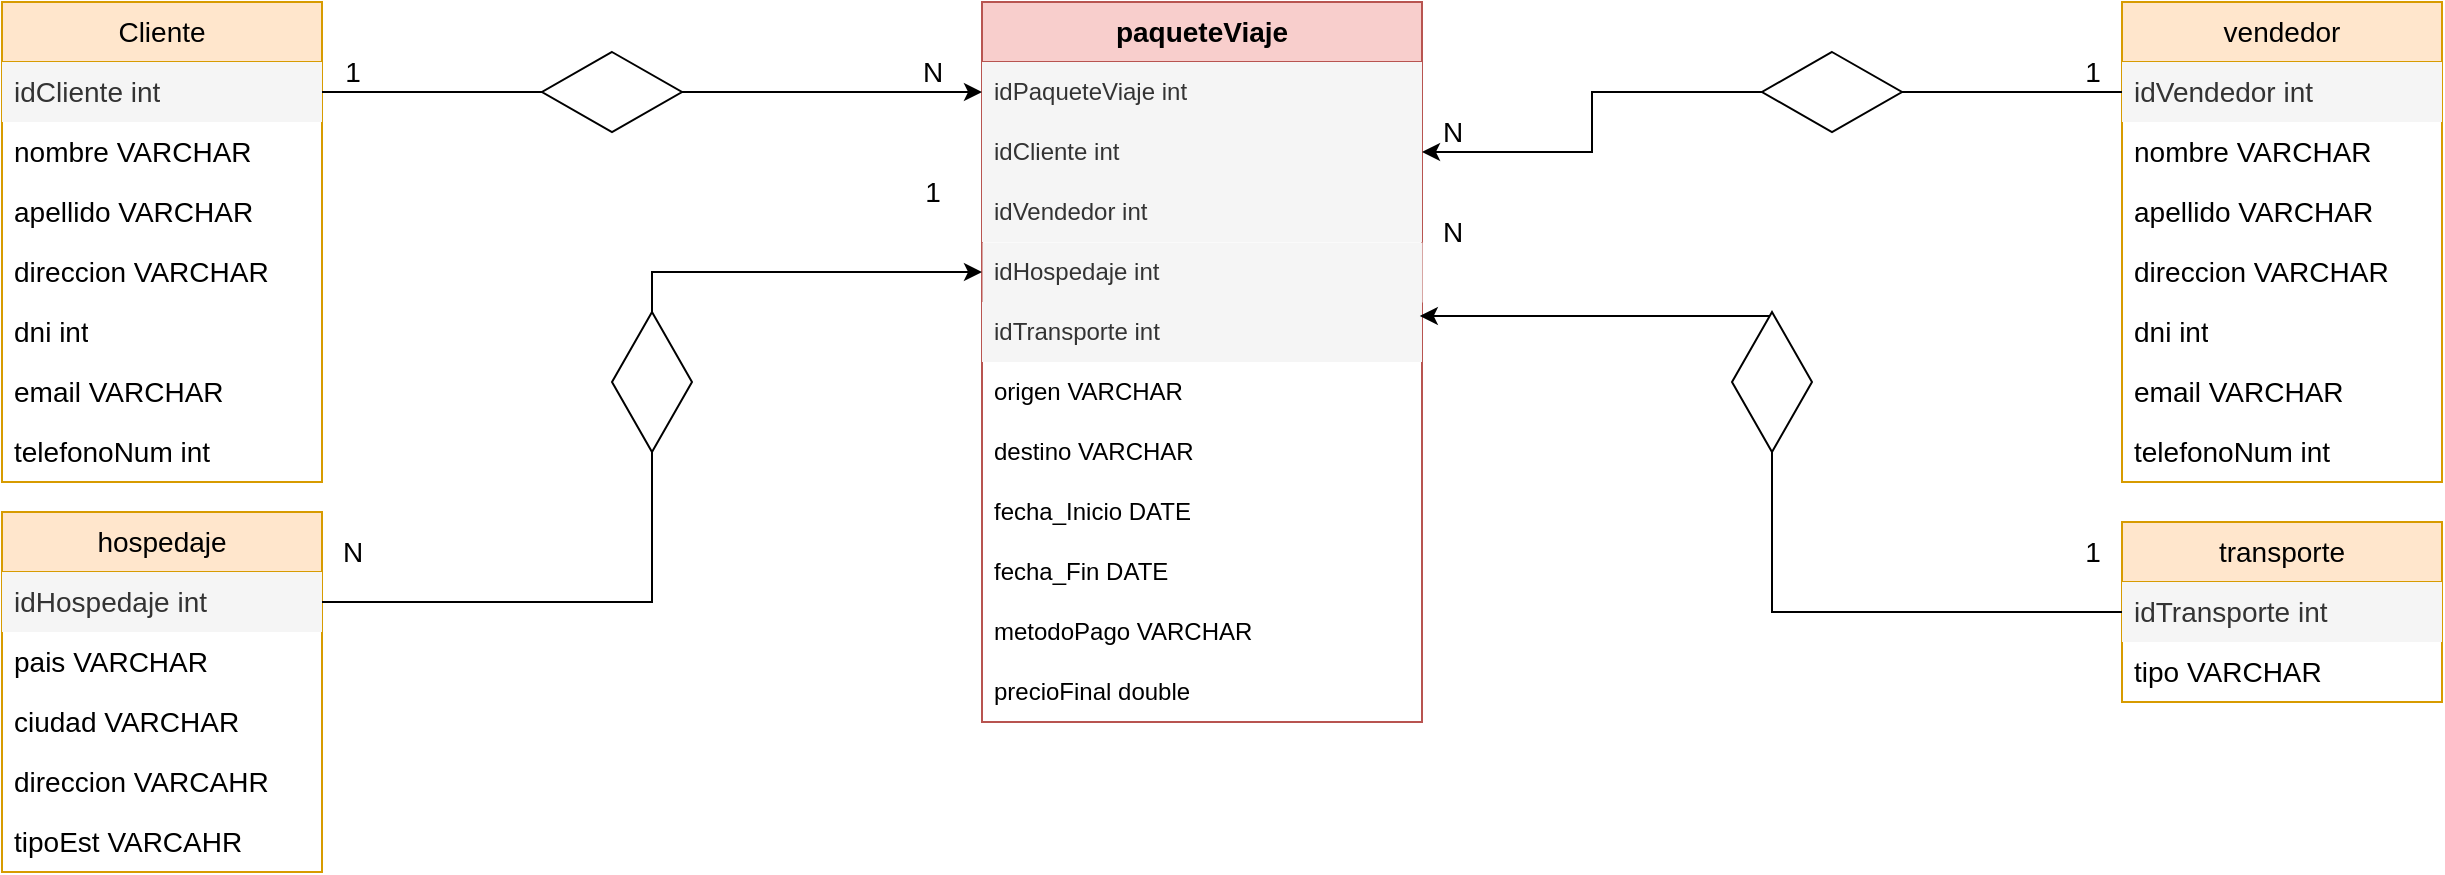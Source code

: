 <mxfile version="20.5.3" type="google"><diagram id="bbykqCNgC5x5F71bcz-b" name="Página-1"><mxGraphModel grid="1" page="1" gridSize="10" guides="1" tooltips="1" connect="1" arrows="1" fold="1" pageScale="1" pageWidth="827" pageHeight="1169" math="0" shadow="0"><root><mxCell id="0"/><mxCell id="1" parent="0"/><mxCell id="_3bqBaJ-ojkZkWAqB7d5-1" value="&lt;b&gt;&lt;font style=&quot;font-size: 14px;&quot;&gt;paqueteViaje&lt;/font&gt;&lt;/b&gt;" style="swimlane;fontStyle=0;childLayout=stackLayout;horizontal=1;startSize=30;horizontalStack=0;resizeParent=1;resizeParentMax=0;resizeLast=0;collapsible=1;marginBottom=0;whiteSpace=wrap;html=1;fillColor=#f8cecc;strokeColor=#b85450;" vertex="1" parent="1"><mxGeometry x="290" y="240" width="220" height="360" as="geometry"/></mxCell><mxCell id="_3bqBaJ-ojkZkWAqB7d5-2" value="idPaqueteViaje int" style="text;strokeColor=none;fillColor=#f5f5f5;align=left;verticalAlign=middle;spacingLeft=4;spacingRight=4;overflow=hidden;points=[[0,0.5],[1,0.5]];portConstraint=eastwest;rotatable=0;whiteSpace=wrap;html=1;fontColor=#333333;" vertex="1" parent="_3bqBaJ-ojkZkWAqB7d5-1"><mxGeometry y="30" width="220" height="30" as="geometry"/></mxCell><mxCell id="G3g69Q5JXCJ6TBNgTE9O-3" value="idCliente int" style="text;strokeColor=none;fillColor=#f5f5f5;align=left;verticalAlign=middle;spacingLeft=4;spacingRight=4;overflow=hidden;points=[[0,0.5],[1,0.5]];portConstraint=eastwest;rotatable=0;whiteSpace=wrap;html=1;fontColor=#333333;" vertex="1" parent="_3bqBaJ-ojkZkWAqB7d5-1"><mxGeometry y="60" width="220" height="30" as="geometry"/></mxCell><mxCell id="_3bqBaJ-ojkZkWAqB7d5-3" value="idVendedor int" style="text;strokeColor=none;fillColor=#f5f5f5;align=left;verticalAlign=middle;spacingLeft=4;spacingRight=4;overflow=hidden;points=[[0,0.5],[1,0.5]];portConstraint=eastwest;rotatable=0;whiteSpace=wrap;html=1;fontColor=#333333;" vertex="1" parent="_3bqBaJ-ojkZkWAqB7d5-1"><mxGeometry y="90" width="220" height="30" as="geometry"/></mxCell><mxCell id="_3bqBaJ-ojkZkWAqB7d5-4" value="idHospedaje int" style="text;strokeColor=none;fillColor=#f5f5f5;align=left;verticalAlign=middle;spacingLeft=4;spacingRight=4;overflow=hidden;points=[[0,0.5],[1,0.5]];portConstraint=eastwest;rotatable=0;whiteSpace=wrap;html=1;fontColor=#333333;strokeWidth=0;" vertex="1" parent="_3bqBaJ-ojkZkWAqB7d5-1"><mxGeometry y="120" width="220" height="30" as="geometry"/></mxCell><mxCell id="_3bqBaJ-ojkZkWAqB7d5-7" value="idTransporte int" style="text;strokeColor=none;fillColor=#f5f5f5;align=left;verticalAlign=middle;spacingLeft=4;spacingRight=4;overflow=hidden;points=[[0,0.5],[1,0.5]];portConstraint=eastwest;rotatable=0;whiteSpace=wrap;html=1;fontColor=#333333;" vertex="1" parent="_3bqBaJ-ojkZkWAqB7d5-1"><mxGeometry y="150" width="220" height="30" as="geometry"/></mxCell><mxCell id="_3bqBaJ-ojkZkWAqB7d5-8" value="origen VARCHAR" style="text;strokeColor=none;fillColor=none;align=left;verticalAlign=middle;spacingLeft=4;spacingRight=4;overflow=hidden;points=[[0,0.5],[1,0.5]];portConstraint=eastwest;rotatable=0;whiteSpace=wrap;html=1;" vertex="1" parent="_3bqBaJ-ojkZkWAqB7d5-1"><mxGeometry y="180" width="220" height="30" as="geometry"/></mxCell><mxCell id="_3bqBaJ-ojkZkWAqB7d5-9" value="destino VARCHAR" style="text;strokeColor=none;fillColor=none;align=left;verticalAlign=middle;spacingLeft=4;spacingRight=4;overflow=hidden;points=[[0,0.5],[1,0.5]];portConstraint=eastwest;rotatable=0;whiteSpace=wrap;html=1;" vertex="1" parent="_3bqBaJ-ojkZkWAqB7d5-1"><mxGeometry y="210" width="220" height="30" as="geometry"/></mxCell><mxCell id="_3bqBaJ-ojkZkWAqB7d5-10" value="fecha_Inicio DATE" style="text;strokeColor=none;fillColor=none;align=left;verticalAlign=middle;spacingLeft=4;spacingRight=4;overflow=hidden;points=[[0,0.5],[1,0.5]];portConstraint=eastwest;rotatable=0;whiteSpace=wrap;html=1;" vertex="1" parent="_3bqBaJ-ojkZkWAqB7d5-1"><mxGeometry y="240" width="220" height="30" as="geometry"/></mxCell><mxCell id="_3bqBaJ-ojkZkWAqB7d5-11" value="fecha_Fin DATE" style="text;strokeColor=none;fillColor=none;align=left;verticalAlign=middle;spacingLeft=4;spacingRight=4;overflow=hidden;points=[[0,0.5],[1,0.5]];portConstraint=eastwest;rotatable=0;whiteSpace=wrap;html=1;" vertex="1" parent="_3bqBaJ-ojkZkWAqB7d5-1"><mxGeometry y="270" width="220" height="30" as="geometry"/></mxCell><mxCell id="_3bqBaJ-ojkZkWAqB7d5-14" value="metodoPago VARCHAR" style="text;strokeColor=none;fillColor=none;align=left;verticalAlign=middle;spacingLeft=4;spacingRight=4;overflow=hidden;points=[[0,0.5],[1,0.5]];portConstraint=eastwest;rotatable=0;whiteSpace=wrap;html=1;" vertex="1" parent="_3bqBaJ-ojkZkWAqB7d5-1"><mxGeometry y="300" width="220" height="30" as="geometry"/></mxCell><mxCell id="_3bqBaJ-ojkZkWAqB7d5-16" value="precioFinal double" style="text;strokeColor=none;fillColor=none;align=left;verticalAlign=middle;spacingLeft=4;spacingRight=4;overflow=hidden;points=[[0,0.5],[1,0.5]];portConstraint=eastwest;rotatable=0;whiteSpace=wrap;html=1;" vertex="1" parent="_3bqBaJ-ojkZkWAqB7d5-1"><mxGeometry y="330" width="220" height="30" as="geometry"/></mxCell><mxCell id="_3bqBaJ-ojkZkWAqB7d5-17" value="Cliente" style="swimlane;fontStyle=0;childLayout=stackLayout;horizontal=1;startSize=30;horizontalStack=0;resizeParent=1;resizeParentMax=0;resizeLast=0;collapsible=1;marginBottom=0;whiteSpace=wrap;html=1;fontSize=14;fillColor=#ffe6cc;strokeColor=#d79b00;" vertex="1" parent="1"><mxGeometry x="-200" y="240" width="160" height="240" as="geometry"/></mxCell><mxCell id="_3bqBaJ-ojkZkWAqB7d5-18" value="idCliente int" style="text;strokeColor=none;fillColor=#f5f5f5;align=left;verticalAlign=middle;spacingLeft=4;spacingRight=4;overflow=hidden;points=[[0,0.5],[1,0.5]];portConstraint=eastwest;rotatable=0;whiteSpace=wrap;html=1;fontSize=14;fontColor=#333333;" vertex="1" parent="_3bqBaJ-ojkZkWAqB7d5-17"><mxGeometry y="30" width="160" height="30" as="geometry"/></mxCell><mxCell id="_3bqBaJ-ojkZkWAqB7d5-19" value="nombre VARCHAR" style="text;strokeColor=none;fillColor=none;align=left;verticalAlign=middle;spacingLeft=4;spacingRight=4;overflow=hidden;points=[[0,0.5],[1,0.5]];portConstraint=eastwest;rotatable=0;whiteSpace=wrap;html=1;fontSize=14;" vertex="1" parent="_3bqBaJ-ojkZkWAqB7d5-17"><mxGeometry y="60" width="160" height="30" as="geometry"/></mxCell><mxCell id="wT_VGR3RXPTQG8TQZ4yT-1" value="apellido VARCHAR" style="text;strokeColor=none;fillColor=none;align=left;verticalAlign=middle;spacingLeft=4;spacingRight=4;overflow=hidden;points=[[0,0.5],[1,0.5]];portConstraint=eastwest;rotatable=0;whiteSpace=wrap;html=1;fontSize=14;" vertex="1" parent="_3bqBaJ-ojkZkWAqB7d5-17"><mxGeometry y="90" width="160" height="30" as="geometry"/></mxCell><mxCell id="_3bqBaJ-ojkZkWAqB7d5-20" value="direccion VARCHAR" style="text;strokeColor=none;fillColor=none;align=left;verticalAlign=middle;spacingLeft=4;spacingRight=4;overflow=hidden;points=[[0,0.5],[1,0.5]];portConstraint=eastwest;rotatable=0;whiteSpace=wrap;html=1;fontSize=14;" vertex="1" parent="_3bqBaJ-ojkZkWAqB7d5-17"><mxGeometry y="120" width="160" height="30" as="geometry"/></mxCell><mxCell id="G3g69Q5JXCJ6TBNgTE9O-1" value="dni int" style="text;strokeColor=none;fillColor=none;align=left;verticalAlign=middle;spacingLeft=4;spacingRight=4;overflow=hidden;points=[[0,0.5],[1,0.5]];portConstraint=eastwest;rotatable=0;whiteSpace=wrap;html=1;fontSize=14;" vertex="1" parent="_3bqBaJ-ojkZkWAqB7d5-17"><mxGeometry y="150" width="160" height="30" as="geometry"/></mxCell><mxCell id="_3bqBaJ-ojkZkWAqB7d5-21" value="email VARCHAR" style="text;strokeColor=none;fillColor=none;align=left;verticalAlign=middle;spacingLeft=4;spacingRight=4;overflow=hidden;points=[[0,0.5],[1,0.5]];portConstraint=eastwest;rotatable=0;whiteSpace=wrap;html=1;fontSize=14;" vertex="1" parent="_3bqBaJ-ojkZkWAqB7d5-17"><mxGeometry y="180" width="160" height="30" as="geometry"/></mxCell><mxCell id="_3bqBaJ-ojkZkWAqB7d5-23" value="telefonoNum int" style="text;strokeColor=none;fillColor=none;align=left;verticalAlign=middle;spacingLeft=4;spacingRight=4;overflow=hidden;points=[[0,0.5],[1,0.5]];portConstraint=eastwest;rotatable=0;whiteSpace=wrap;html=1;fontSize=14;" vertex="1" parent="_3bqBaJ-ojkZkWAqB7d5-17"><mxGeometry y="210" width="160" height="30" as="geometry"/></mxCell><mxCell id="_3bqBaJ-ojkZkWAqB7d5-24" value="vendedor" style="swimlane;fontStyle=0;childLayout=stackLayout;horizontal=1;startSize=30;horizontalStack=0;resizeParent=1;resizeParentMax=0;resizeLast=0;collapsible=1;marginBottom=0;whiteSpace=wrap;html=1;fontSize=14;fillColor=#ffe6cc;strokeColor=#d79b00;" vertex="1" parent="1"><mxGeometry x="860" y="240" width="160" height="240" as="geometry"/></mxCell><mxCell id="_3bqBaJ-ojkZkWAqB7d5-25" value="idVendedor int" style="text;strokeColor=none;fillColor=#f5f5f5;align=left;verticalAlign=middle;spacingLeft=4;spacingRight=4;overflow=hidden;points=[[0,0.5],[1,0.5]];portConstraint=eastwest;rotatable=0;whiteSpace=wrap;html=1;fontSize=14;fontColor=#333333;" vertex="1" parent="_3bqBaJ-ojkZkWAqB7d5-24"><mxGeometry y="30" width="160" height="30" as="geometry"/></mxCell><mxCell id="_3bqBaJ-ojkZkWAqB7d5-26" value="nombre VARCHAR" style="text;strokeColor=none;fillColor=none;align=left;verticalAlign=middle;spacingLeft=4;spacingRight=4;overflow=hidden;points=[[0,0.5],[1,0.5]];portConstraint=eastwest;rotatable=0;whiteSpace=wrap;html=1;fontSize=14;" vertex="1" parent="_3bqBaJ-ojkZkWAqB7d5-24"><mxGeometry y="60" width="160" height="30" as="geometry"/></mxCell><mxCell id="wT_VGR3RXPTQG8TQZ4yT-2" value="apellido VARCHAR" style="text;strokeColor=none;fillColor=none;align=left;verticalAlign=middle;spacingLeft=4;spacingRight=4;overflow=hidden;points=[[0,0.5],[1,0.5]];portConstraint=eastwest;rotatable=0;whiteSpace=wrap;html=1;fontSize=14;" vertex="1" parent="_3bqBaJ-ojkZkWAqB7d5-24"><mxGeometry y="90" width="160" height="30" as="geometry"/></mxCell><mxCell id="G3g69Q5JXCJ6TBNgTE9O-2" value="direccion VARCHAR" style="text;strokeColor=none;fillColor=none;align=left;verticalAlign=middle;spacingLeft=4;spacingRight=4;overflow=hidden;points=[[0,0.5],[1,0.5]];portConstraint=eastwest;rotatable=0;whiteSpace=wrap;html=1;fontSize=14;" vertex="1" parent="_3bqBaJ-ojkZkWAqB7d5-24"><mxGeometry y="120" width="160" height="30" as="geometry"/></mxCell><mxCell id="_3bqBaJ-ojkZkWAqB7d5-27" value="dni int" style="text;strokeColor=none;fillColor=none;align=left;verticalAlign=middle;spacingLeft=4;spacingRight=4;overflow=hidden;points=[[0,0.5],[1,0.5]];portConstraint=eastwest;rotatable=0;whiteSpace=wrap;html=1;fontSize=14;" vertex="1" parent="_3bqBaJ-ojkZkWAqB7d5-24"><mxGeometry y="150" width="160" height="30" as="geometry"/></mxCell><mxCell id="_3bqBaJ-ojkZkWAqB7d5-32" value="email VARCHAR" style="text;strokeColor=none;fillColor=none;align=left;verticalAlign=middle;spacingLeft=4;spacingRight=4;overflow=hidden;points=[[0,0.5],[1,0.5]];portConstraint=eastwest;rotatable=0;whiteSpace=wrap;html=1;fontSize=14;" vertex="1" parent="_3bqBaJ-ojkZkWAqB7d5-24"><mxGeometry y="180" width="160" height="30" as="geometry"/></mxCell><mxCell id="_3bqBaJ-ojkZkWAqB7d5-33" value="telefonoNum int" style="text;strokeColor=none;fillColor=none;align=left;verticalAlign=middle;spacingLeft=4;spacingRight=4;overflow=hidden;points=[[0,0.5],[1,0.5]];portConstraint=eastwest;rotatable=0;whiteSpace=wrap;html=1;fontSize=14;" vertex="1" parent="_3bqBaJ-ojkZkWAqB7d5-24"><mxGeometry y="210" width="160" height="30" as="geometry"/></mxCell><mxCell id="_3bqBaJ-ojkZkWAqB7d5-29" style="edgeStyle=orthogonalEdgeStyle;rounded=0;orthogonalLoop=1;jettySize=auto;html=1;fontSize=14;startArrow=none;" edge="1" parent="1" source="_3bqBaJ-ojkZkWAqB7d5-50" target="_3bqBaJ-ojkZkWAqB7d5-2"><mxGeometry relative="1" as="geometry"/></mxCell><mxCell id="_3bqBaJ-ojkZkWAqB7d5-36" value="hospedaje" style="swimlane;fontStyle=0;childLayout=stackLayout;horizontal=1;startSize=30;horizontalStack=0;resizeParent=1;resizeParentMax=0;resizeLast=0;collapsible=1;marginBottom=0;whiteSpace=wrap;html=1;fontSize=14;fillColor=#ffe6cc;strokeColor=#d79b00;" vertex="1" parent="1"><mxGeometry x="-200" y="495" width="160" height="180" as="geometry"/></mxCell><mxCell id="_3bqBaJ-ojkZkWAqB7d5-37" value="idHospedaje int" style="text;align=left;verticalAlign=middle;spacingLeft=4;spacingRight=4;overflow=hidden;points=[[0,0.5],[1,0.5]];portConstraint=eastwest;rotatable=0;whiteSpace=wrap;html=1;fontSize=14;fillColor=#f5f5f5;fontColor=#333333;strokeColor=none;" vertex="1" parent="_3bqBaJ-ojkZkWAqB7d5-36"><mxGeometry y="30" width="160" height="30" as="geometry"/></mxCell><mxCell id="_3bqBaJ-ojkZkWAqB7d5-38" value="pais VARCHAR" style="text;strokeColor=none;fillColor=none;align=left;verticalAlign=middle;spacingLeft=4;spacingRight=4;overflow=hidden;points=[[0,0.5],[1,0.5]];portConstraint=eastwest;rotatable=0;whiteSpace=wrap;html=1;fontSize=14;" vertex="1" parent="_3bqBaJ-ojkZkWAqB7d5-36"><mxGeometry y="60" width="160" height="30" as="geometry"/></mxCell><mxCell id="_3bqBaJ-ojkZkWAqB7d5-39" value="ciudad VARCHAR" style="text;strokeColor=none;fillColor=none;align=left;verticalAlign=middle;spacingLeft=4;spacingRight=4;overflow=hidden;points=[[0,0.5],[1,0.5]];portConstraint=eastwest;rotatable=0;whiteSpace=wrap;html=1;fontSize=14;" vertex="1" parent="_3bqBaJ-ojkZkWAqB7d5-36"><mxGeometry y="90" width="160" height="30" as="geometry"/></mxCell><mxCell id="_3bqBaJ-ojkZkWAqB7d5-40" value="direccion VARCAHR" style="text;strokeColor=none;fillColor=none;align=left;verticalAlign=middle;spacingLeft=4;spacingRight=4;overflow=hidden;points=[[0,0.5],[1,0.5]];portConstraint=eastwest;rotatable=0;whiteSpace=wrap;html=1;fontSize=14;" vertex="1" parent="_3bqBaJ-ojkZkWAqB7d5-36"><mxGeometry y="120" width="160" height="30" as="geometry"/></mxCell><mxCell id="_3bqBaJ-ojkZkWAqB7d5-41" value="tipoEst VARCAHR" style="text;strokeColor=none;fillColor=none;align=left;verticalAlign=middle;spacingLeft=4;spacingRight=4;overflow=hidden;points=[[0,0.5],[1,0.5]];portConstraint=eastwest;rotatable=0;whiteSpace=wrap;html=1;fontSize=14;" vertex="1" parent="_3bqBaJ-ojkZkWAqB7d5-36"><mxGeometry y="150" width="160" height="30" as="geometry"/></mxCell><mxCell id="_3bqBaJ-ojkZkWAqB7d5-42" style="edgeStyle=orthogonalEdgeStyle;rounded=0;orthogonalLoop=1;jettySize=auto;html=1;entryX=0;entryY=0.5;entryDx=0;entryDy=0;fontSize=14;" edge="1" parent="1" source="_3bqBaJ-ojkZkWAqB7d5-37" target="_3bqBaJ-ojkZkWAqB7d5-4"><mxGeometry relative="1" as="geometry"/></mxCell><mxCell id="_3bqBaJ-ojkZkWAqB7d5-43" value="transporte" style="swimlane;fontStyle=0;childLayout=stackLayout;horizontal=1;startSize=30;horizontalStack=0;resizeParent=1;resizeParentMax=0;resizeLast=0;collapsible=1;marginBottom=0;whiteSpace=wrap;html=1;fontSize=14;fillColor=#ffe6cc;strokeColor=#d79b00;" vertex="1" parent="1"><mxGeometry x="860" y="500" width="160" height="90" as="geometry"/></mxCell><mxCell id="_3bqBaJ-ojkZkWAqB7d5-44" value="idTransporte int" style="text;strokeColor=none;fillColor=#f5f5f5;align=left;verticalAlign=middle;spacingLeft=4;spacingRight=4;overflow=hidden;points=[[0,0.5],[1,0.5]];portConstraint=eastwest;rotatable=0;whiteSpace=wrap;html=1;fontSize=14;fontColor=#333333;" vertex="1" parent="_3bqBaJ-ojkZkWAqB7d5-43"><mxGeometry y="30" width="160" height="30" as="geometry"/></mxCell><mxCell id="_3bqBaJ-ojkZkWAqB7d5-48" value="tipo VARCHAR" style="text;strokeColor=none;fillColor=none;align=left;verticalAlign=middle;spacingLeft=4;spacingRight=4;overflow=hidden;points=[[0,0.5],[1,0.5]];portConstraint=eastwest;rotatable=0;whiteSpace=wrap;html=1;fontSize=14;" vertex="1" parent="_3bqBaJ-ojkZkWAqB7d5-43"><mxGeometry y="60" width="160" height="30" as="geometry"/></mxCell><mxCell id="_3bqBaJ-ojkZkWAqB7d5-49" style="edgeStyle=orthogonalEdgeStyle;rounded=0;orthogonalLoop=1;jettySize=auto;html=1;exitX=0;exitY=0.5;exitDx=0;exitDy=0;entryX=0.995;entryY=0.233;entryDx=0;entryDy=0;entryPerimeter=0;fontSize=14;" edge="1" parent="1" source="_3bqBaJ-ojkZkWAqB7d5-44" target="_3bqBaJ-ojkZkWAqB7d5-7"><mxGeometry relative="1" as="geometry"/></mxCell><mxCell id="_3bqBaJ-ojkZkWAqB7d5-50" value="" style="rhombus;whiteSpace=wrap;html=1;fontSize=14;" vertex="1" parent="1"><mxGeometry x="70" y="265" width="70" height="40" as="geometry"/></mxCell><mxCell id="_3bqBaJ-ojkZkWAqB7d5-53" value="" style="edgeStyle=orthogonalEdgeStyle;rounded=0;orthogonalLoop=1;jettySize=auto;html=1;fontSize=14;endArrow=none;" edge="1" parent="1" source="_3bqBaJ-ojkZkWAqB7d5-18" target="_3bqBaJ-ojkZkWAqB7d5-50"><mxGeometry relative="1" as="geometry"><mxPoint x="-40" y="285" as="sourcePoint"/><mxPoint x="290.0" y="285" as="targetPoint"/></mxGeometry></mxCell><mxCell id="G3g69Q5JXCJ6TBNgTE9O-5" style="edgeStyle=orthogonalEdgeStyle;rounded=0;orthogonalLoop=1;jettySize=auto;html=1;exitX=0;exitY=0.5;exitDx=0;exitDy=0;" edge="1" parent="1" source="_3bqBaJ-ojkZkWAqB7d5-54" target="G3g69Q5JXCJ6TBNgTE9O-3"><mxGeometry relative="1" as="geometry"/></mxCell><mxCell id="_3bqBaJ-ojkZkWAqB7d5-54" value="" style="rhombus;whiteSpace=wrap;html=1;fontSize=14;" vertex="1" parent="1"><mxGeometry x="680" y="265" width="70" height="40" as="geometry"/></mxCell><mxCell id="_3bqBaJ-ojkZkWAqB7d5-55" value="" style="edgeStyle=orthogonalEdgeStyle;rounded=0;orthogonalLoop=1;jettySize=auto;html=1;exitX=0;exitY=0.5;exitDx=0;exitDy=0;fontSize=14;endArrow=none;" edge="1" parent="1" source="_3bqBaJ-ojkZkWAqB7d5-25" target="_3bqBaJ-ojkZkWAqB7d5-54"><mxGeometry relative="1" as="geometry"><mxPoint x="860.0" y="285" as="sourcePoint"/><mxPoint x="510.0" y="315.059" as="targetPoint"/></mxGeometry></mxCell><mxCell id="_3bqBaJ-ojkZkWAqB7d5-56" value="" style="rhombus;whiteSpace=wrap;html=1;fontSize=14;rotation=90;" vertex="1" parent="1"><mxGeometry x="650" y="410" width="70" height="40" as="geometry"/></mxCell><mxCell id="_3bqBaJ-ojkZkWAqB7d5-58" value="" style="rhombus;whiteSpace=wrap;html=1;fontSize=14;rotation=90;" vertex="1" parent="1"><mxGeometry x="90" y="410" width="70" height="40" as="geometry"/></mxCell><mxCell id="_3bqBaJ-ojkZkWAqB7d5-62" value="1" style="text;html=1;align=center;verticalAlign=middle;resizable=0;points=[];autosize=1;strokeColor=none;fillColor=none;fontSize=14;" vertex="1" parent="1"><mxGeometry x="-40" y="260" width="30" height="30" as="geometry"/></mxCell><mxCell id="_3bqBaJ-ojkZkWAqB7d5-63" value="N" style="text;html=1;align=center;verticalAlign=middle;resizable=0;points=[];autosize=1;strokeColor=none;fillColor=none;fontSize=14;" vertex="1" parent="1"><mxGeometry x="250" y="260" width="30" height="30" as="geometry"/></mxCell><mxCell id="_3bqBaJ-ojkZkWAqB7d5-64" value="N" style="text;html=1;align=center;verticalAlign=middle;resizable=0;points=[];autosize=1;strokeColor=none;fillColor=none;fontSize=14;" vertex="1" parent="1"><mxGeometry x="-40" y="500" width="30" height="30" as="geometry"/></mxCell><mxCell id="_3bqBaJ-ojkZkWAqB7d5-65" value="1" style="text;html=1;align=center;verticalAlign=middle;resizable=0;points=[];autosize=1;strokeColor=none;fillColor=none;fontSize=14;" vertex="1" parent="1"><mxGeometry x="250" y="320" width="30" height="30" as="geometry"/></mxCell><mxCell id="_3bqBaJ-ojkZkWAqB7d5-66" value="N" style="text;html=1;align=center;verticalAlign=middle;resizable=0;points=[];autosize=1;strokeColor=none;fillColor=none;fontSize=14;" vertex="1" parent="1"><mxGeometry x="510" y="290" width="30" height="30" as="geometry"/></mxCell><mxCell id="_3bqBaJ-ojkZkWAqB7d5-67" value="1" style="text;html=1;align=center;verticalAlign=middle;resizable=0;points=[];autosize=1;strokeColor=none;fillColor=none;fontSize=14;" vertex="1" parent="1"><mxGeometry x="830" y="260" width="30" height="30" as="geometry"/></mxCell><mxCell id="_3bqBaJ-ojkZkWAqB7d5-68" value="1" style="text;html=1;align=center;verticalAlign=middle;resizable=0;points=[];autosize=1;strokeColor=none;fillColor=none;fontSize=14;" vertex="1" parent="1"><mxGeometry x="830" y="500" width="30" height="30" as="geometry"/></mxCell><mxCell id="_3bqBaJ-ojkZkWAqB7d5-69" value="N" style="text;html=1;align=center;verticalAlign=middle;resizable=0;points=[];autosize=1;strokeColor=none;fillColor=none;fontSize=14;" vertex="1" parent="1"><mxGeometry x="510" y="340" width="30" height="30" as="geometry"/></mxCell></root></mxGraphModel></diagram></mxfile>